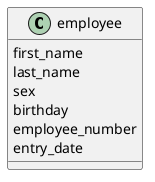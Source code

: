 @startuml

class employee {
  first_name
  last_name
  sex
  birthday
  employee_number
  entry_date
}

@enduml
